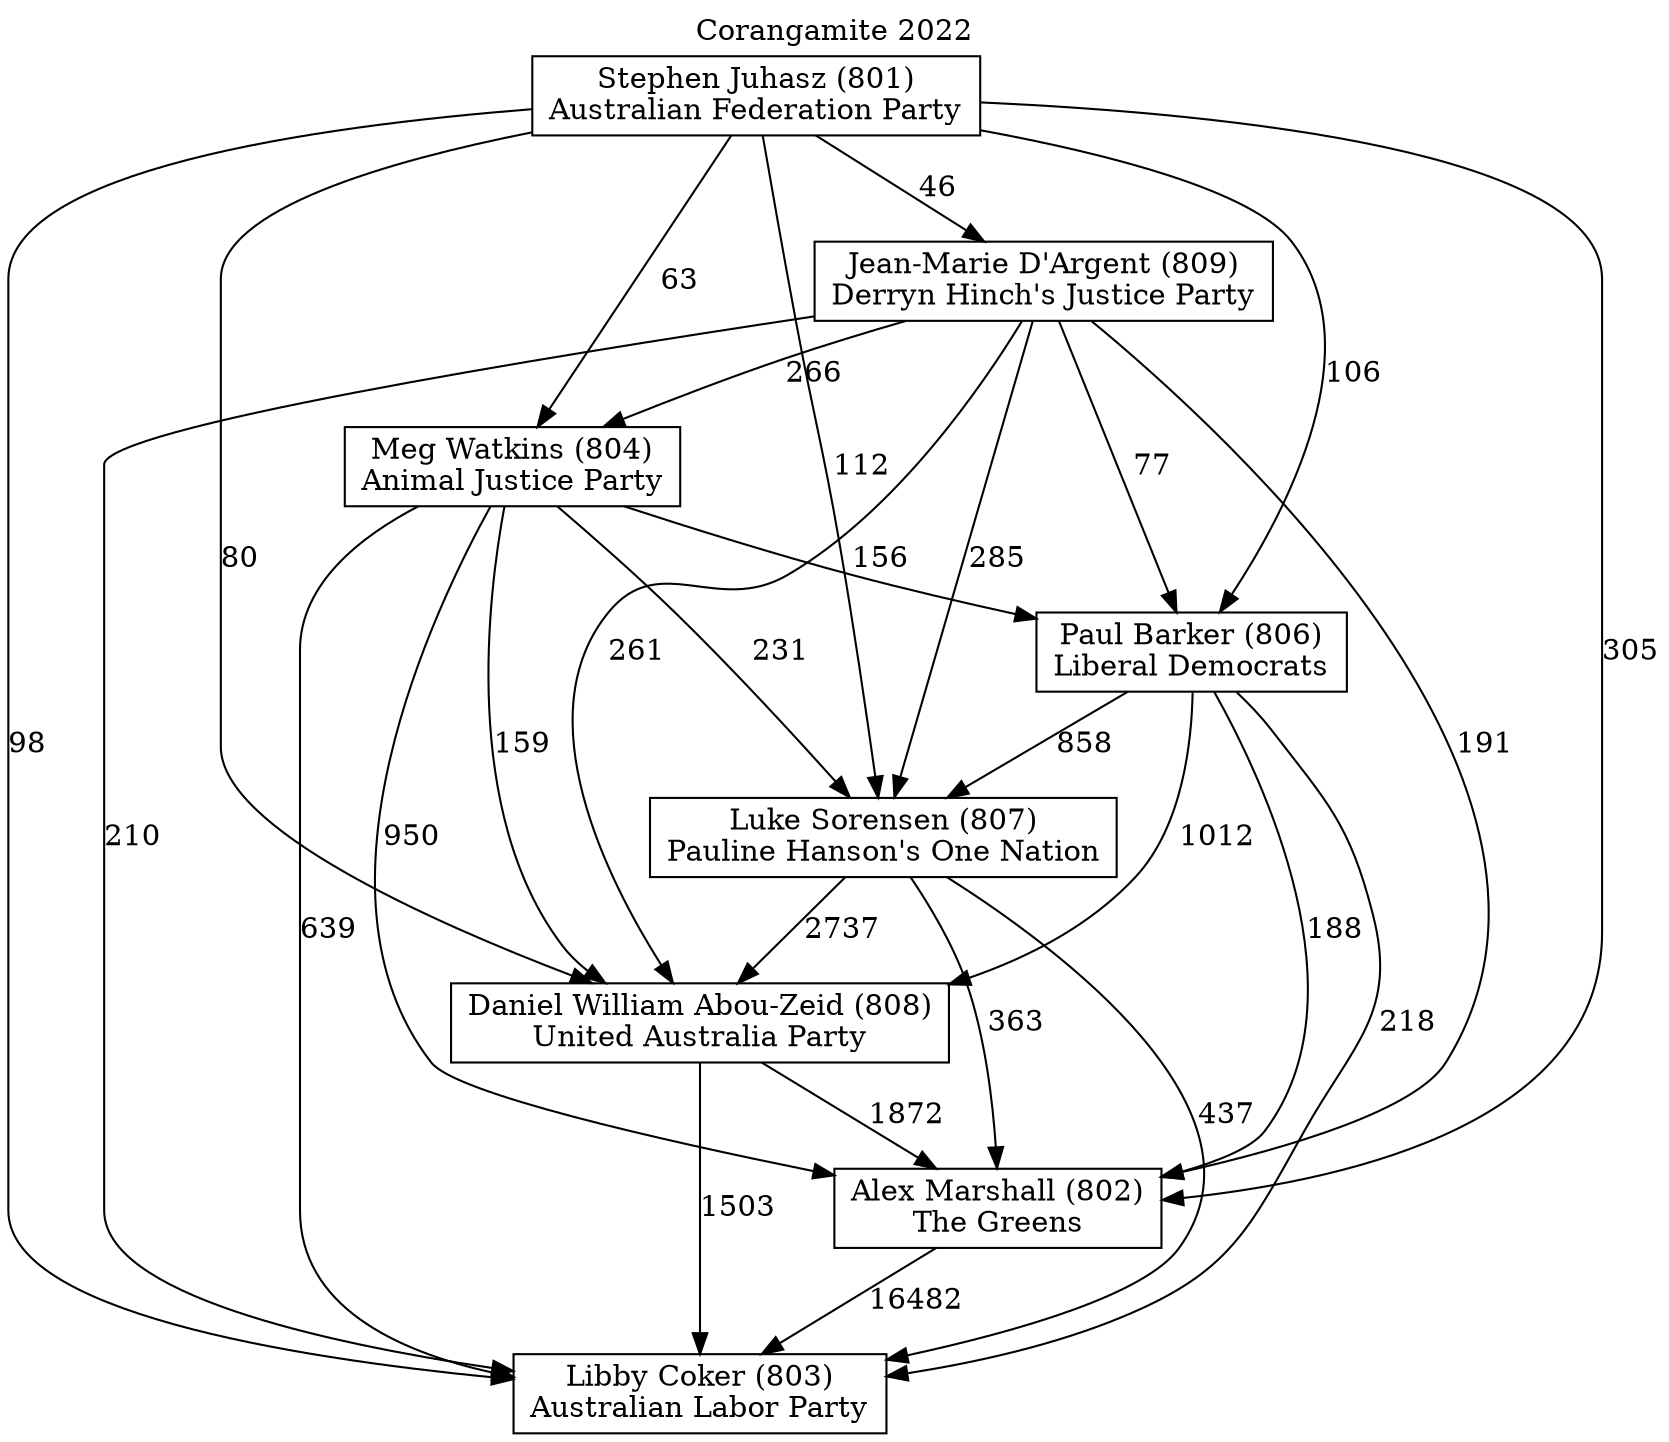 // House preference flow
digraph "Libby Coker (803)_Corangamite_2022" {
	graph [label="Corangamite 2022" labelloc=t mclimit=10]
	node [shape=box]
	"Stephen Juhasz (801)" [label="Stephen Juhasz (801)
Australian Federation Party"]
	"Libby Coker (803)" [label="Libby Coker (803)
Australian Labor Party"]
	"Paul Barker (806)" [label="Paul Barker (806)
Liberal Democrats"]
	"Alex Marshall (802)" [label="Alex Marshall (802)
The Greens"]
	"Luke Sorensen (807)" [label="Luke Sorensen (807)
Pauline Hanson's One Nation"]
	"Daniel William Abou-Zeid (808)" [label="Daniel William Abou-Zeid (808)
United Australia Party"]
	"Meg Watkins (804)" [label="Meg Watkins (804)
Animal Justice Party"]
	"Jean-Marie D'Argent (809)" [label="Jean-Marie D'Argent (809)
Derryn Hinch's Justice Party"]
	"Paul Barker (806)" -> "Daniel William Abou-Zeid (808)" [label=1012]
	"Paul Barker (806)" -> "Alex Marshall (802)" [label=188]
	"Daniel William Abou-Zeid (808)" -> "Alex Marshall (802)" [label=1872]
	"Stephen Juhasz (801)" -> "Meg Watkins (804)" [label=63]
	"Luke Sorensen (807)" -> "Alex Marshall (802)" [label=363]
	"Stephen Juhasz (801)" -> "Jean-Marie D'Argent (809)" [label=46]
	"Stephen Juhasz (801)" -> "Libby Coker (803)" [label=98]
	"Jean-Marie D'Argent (809)" -> "Meg Watkins (804)" [label=266]
	"Jean-Marie D'Argent (809)" -> "Luke Sorensen (807)" [label=285]
	"Paul Barker (806)" -> "Libby Coker (803)" [label=218]
	"Jean-Marie D'Argent (809)" -> "Libby Coker (803)" [label=210]
	"Meg Watkins (804)" -> "Libby Coker (803)" [label=639]
	"Daniel William Abou-Zeid (808)" -> "Libby Coker (803)" [label=1503]
	"Stephen Juhasz (801)" -> "Alex Marshall (802)" [label=305]
	"Alex Marshall (802)" -> "Libby Coker (803)" [label=16482]
	"Jean-Marie D'Argent (809)" -> "Paul Barker (806)" [label=77]
	"Luke Sorensen (807)" -> "Libby Coker (803)" [label=437]
	"Luke Sorensen (807)" -> "Daniel William Abou-Zeid (808)" [label=2737]
	"Meg Watkins (804)" -> "Luke Sorensen (807)" [label=231]
	"Stephen Juhasz (801)" -> "Luke Sorensen (807)" [label=112]
	"Meg Watkins (804)" -> "Daniel William Abou-Zeid (808)" [label=159]
	"Jean-Marie D'Argent (809)" -> "Alex Marshall (802)" [label=191]
	"Meg Watkins (804)" -> "Paul Barker (806)" [label=156]
	"Jean-Marie D'Argent (809)" -> "Daniel William Abou-Zeid (808)" [label=261]
	"Stephen Juhasz (801)" -> "Daniel William Abou-Zeid (808)" [label=80]
	"Stephen Juhasz (801)" -> "Paul Barker (806)" [label=106]
	"Meg Watkins (804)" -> "Alex Marshall (802)" [label=950]
	"Paul Barker (806)" -> "Luke Sorensen (807)" [label=858]
}
